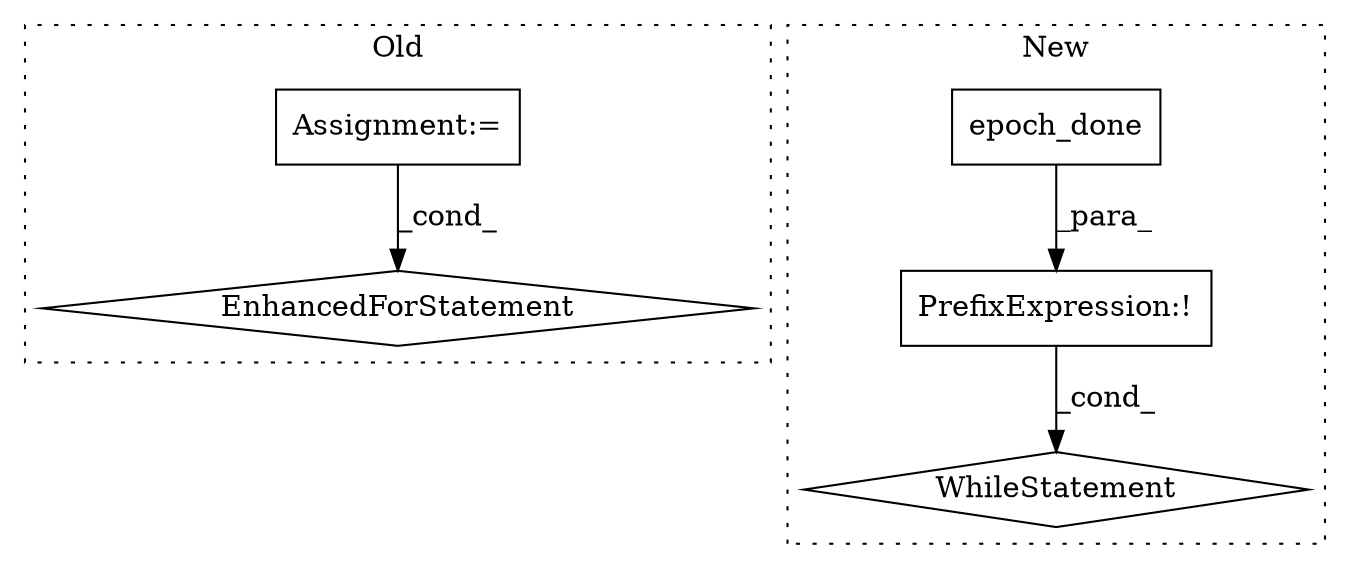 digraph G {
subgraph cluster0 {
1 [label="EnhancedForStatement" a="70" s="1958,2030" l="53,2" shape="diamond"];
4 [label="Assignment:=" a="7" s="1958,2030" l="53,2" shape="box"];
label = "Old";
style="dotted";
}
subgraph cluster1 {
2 [label="epoch_done" a="32" s="1978" l="12" shape="box"];
3 [label="PrefixExpression:!" a="38" s="1965" l="1" shape="box"];
5 [label="WhileStatement" a="61" s="1958,1990" l="7,2" shape="diamond"];
label = "New";
style="dotted";
}
2 -> 3 [label="_para_"];
3 -> 5 [label="_cond_"];
4 -> 1 [label="_cond_"];
}